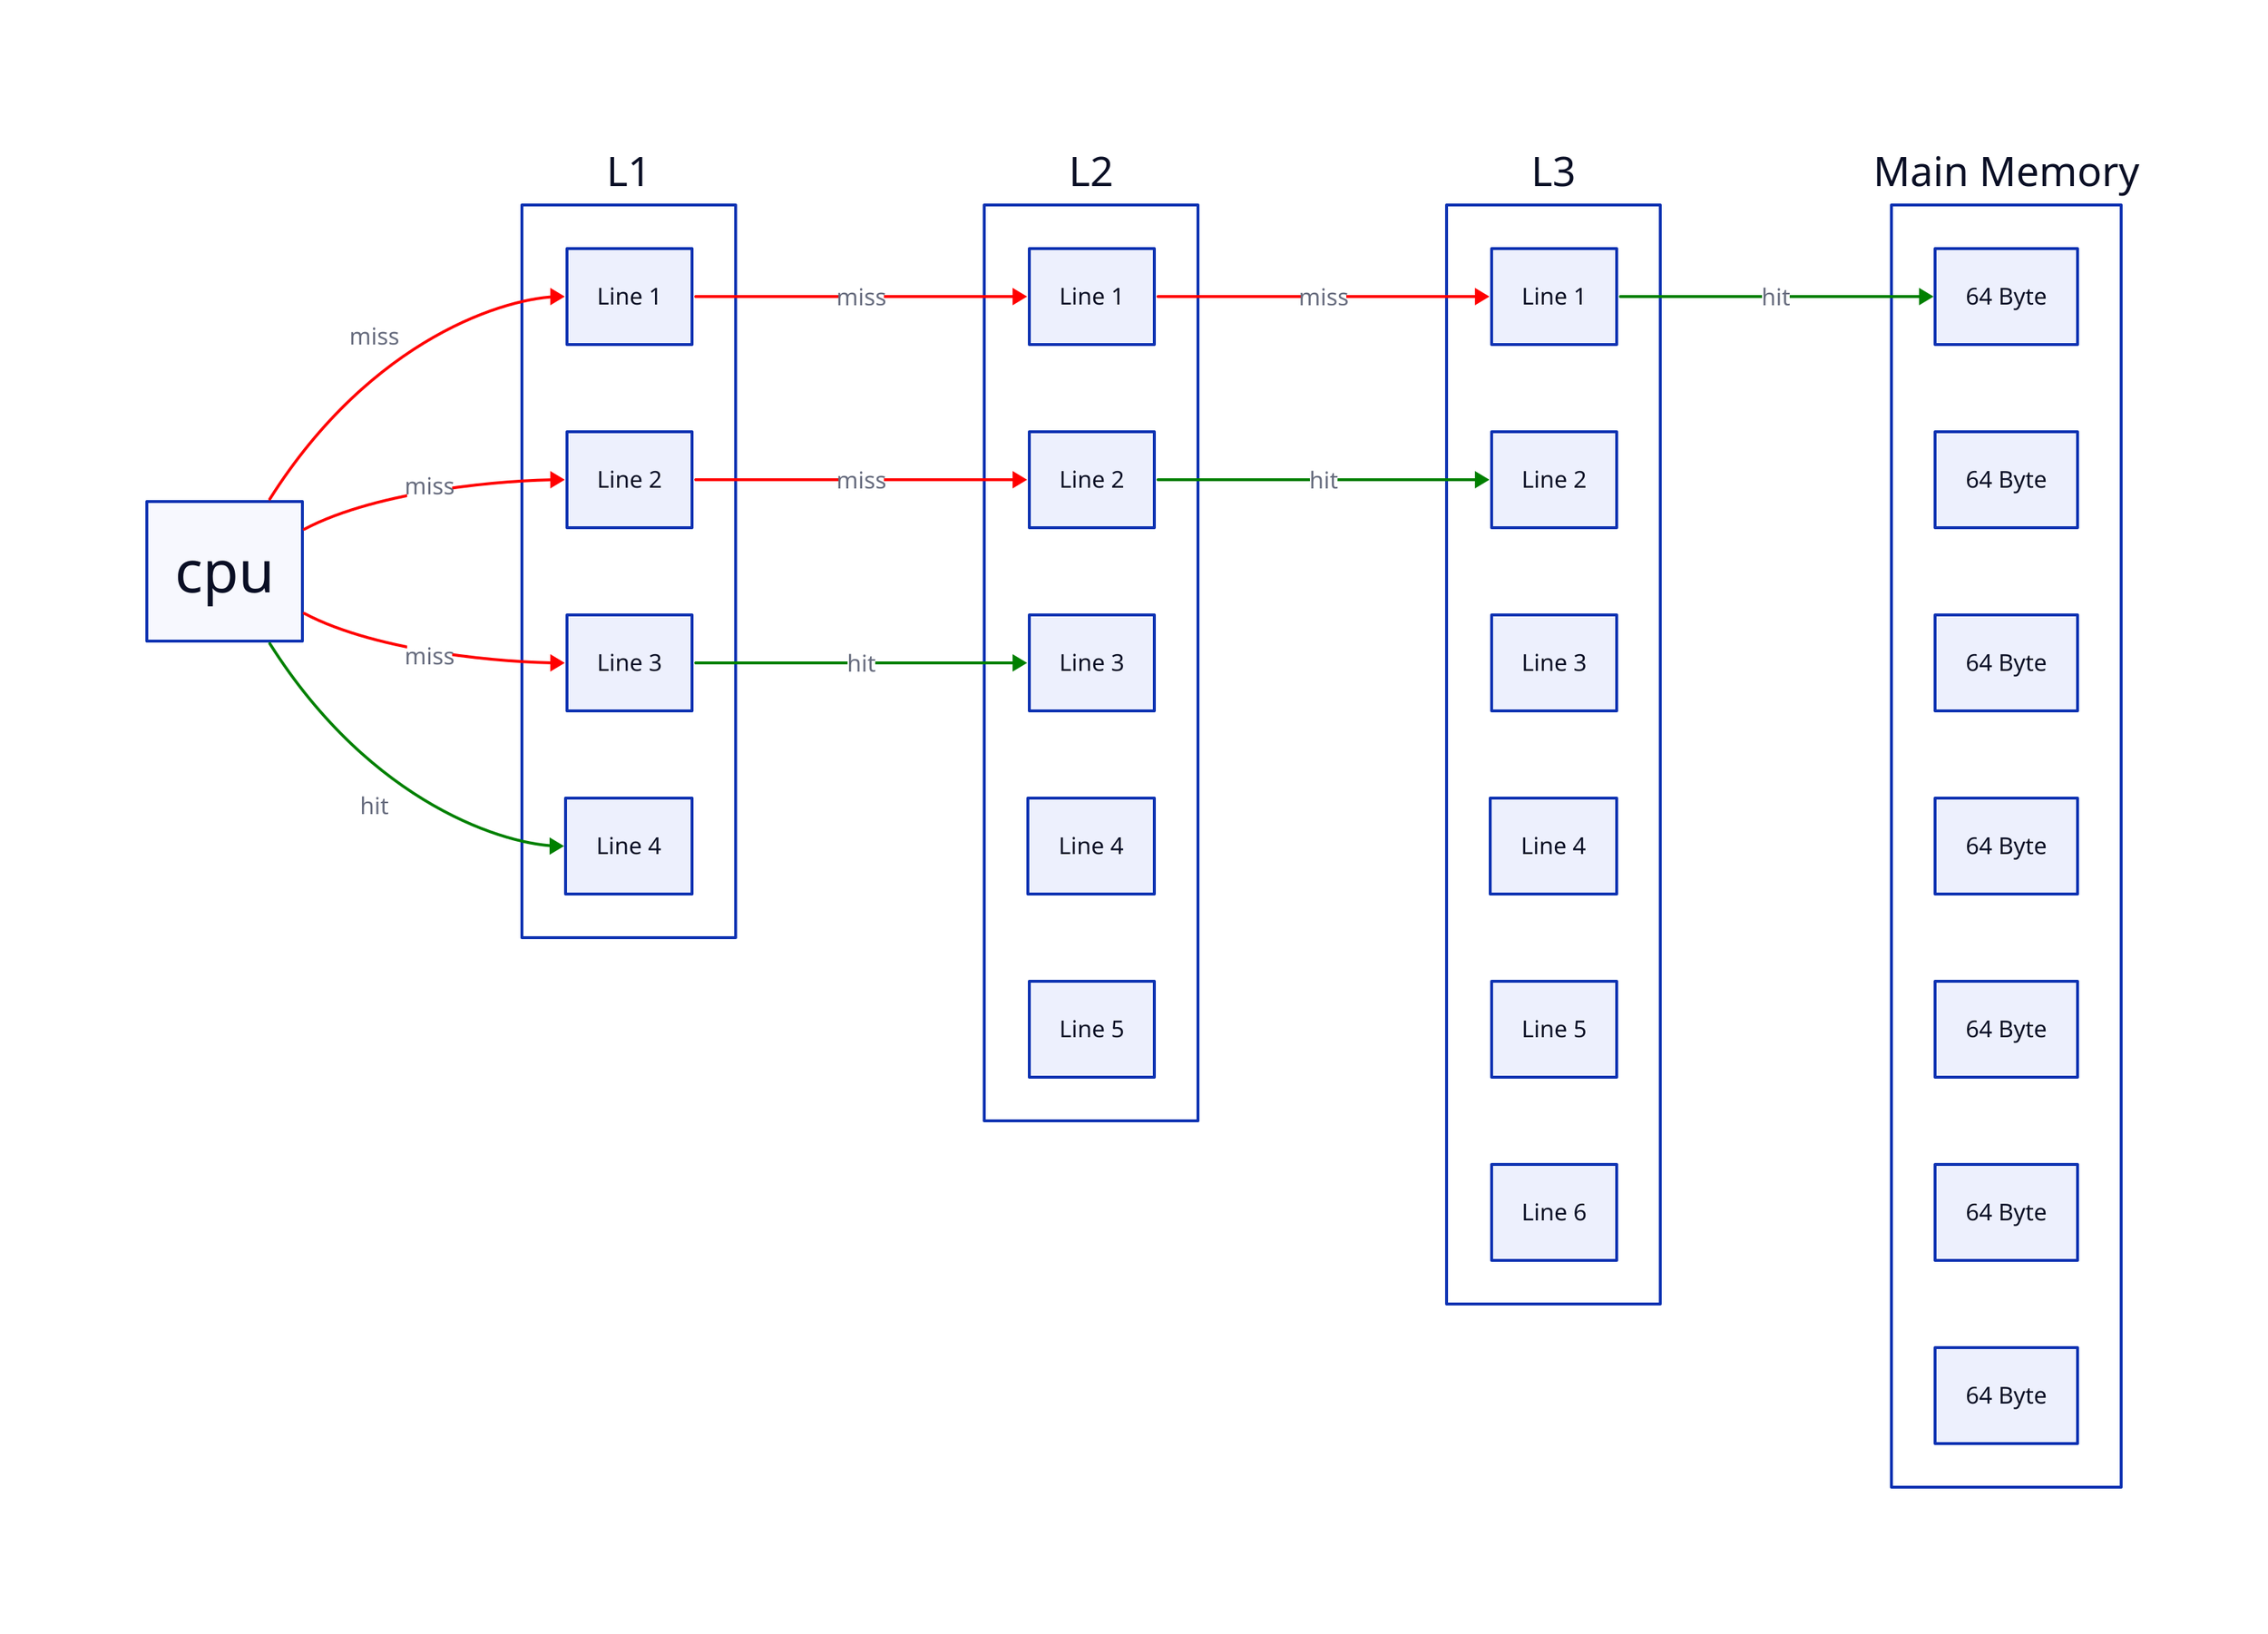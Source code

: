 direction: right

l1: L1 {
  style.fill: white
  1: Line 1
  2: Line 2
  3: Line 3
  4: Line 4
}

l2: L2 {
  style.fill: white
  1: Line 1
  2: Line 2
  3: Line 3
  4: Line 4
  5: Line 5
}

l3: L3 {
  style.fill: white
  1: Line 1
  2: Line 2
  3: Line 3
  4: Line 4
  5: Line 5
  6: Line 6
}

m: Main Memory {
  style.fill: white
  1: 64 Byte
  2: 64 Byte
  3: 64 Byte
  4: 64 Byte
  5: 64 Byte
  6: 64 Byte
  7: 64 Byte
}

cpu {
  style.font-size: 40
}

cpu -> l1.1 -> l2.1 -> l3.1: miss {
  style.stroke: red
}
cpu -> l1.2 -> l2.2: miss {
  style.stroke: red
}
cpu -> l1.3: miss {
  style.stroke: red
}

l3.1 -> m.1: hit {
  style.stroke: green
}
l2.2 -> l3.2: hit {
  style.stroke: green
}
l1.3 -> l2.3: hit {
  style.stroke: green
}
cpu -> l1.4: hit {
  style.stroke: green
}
